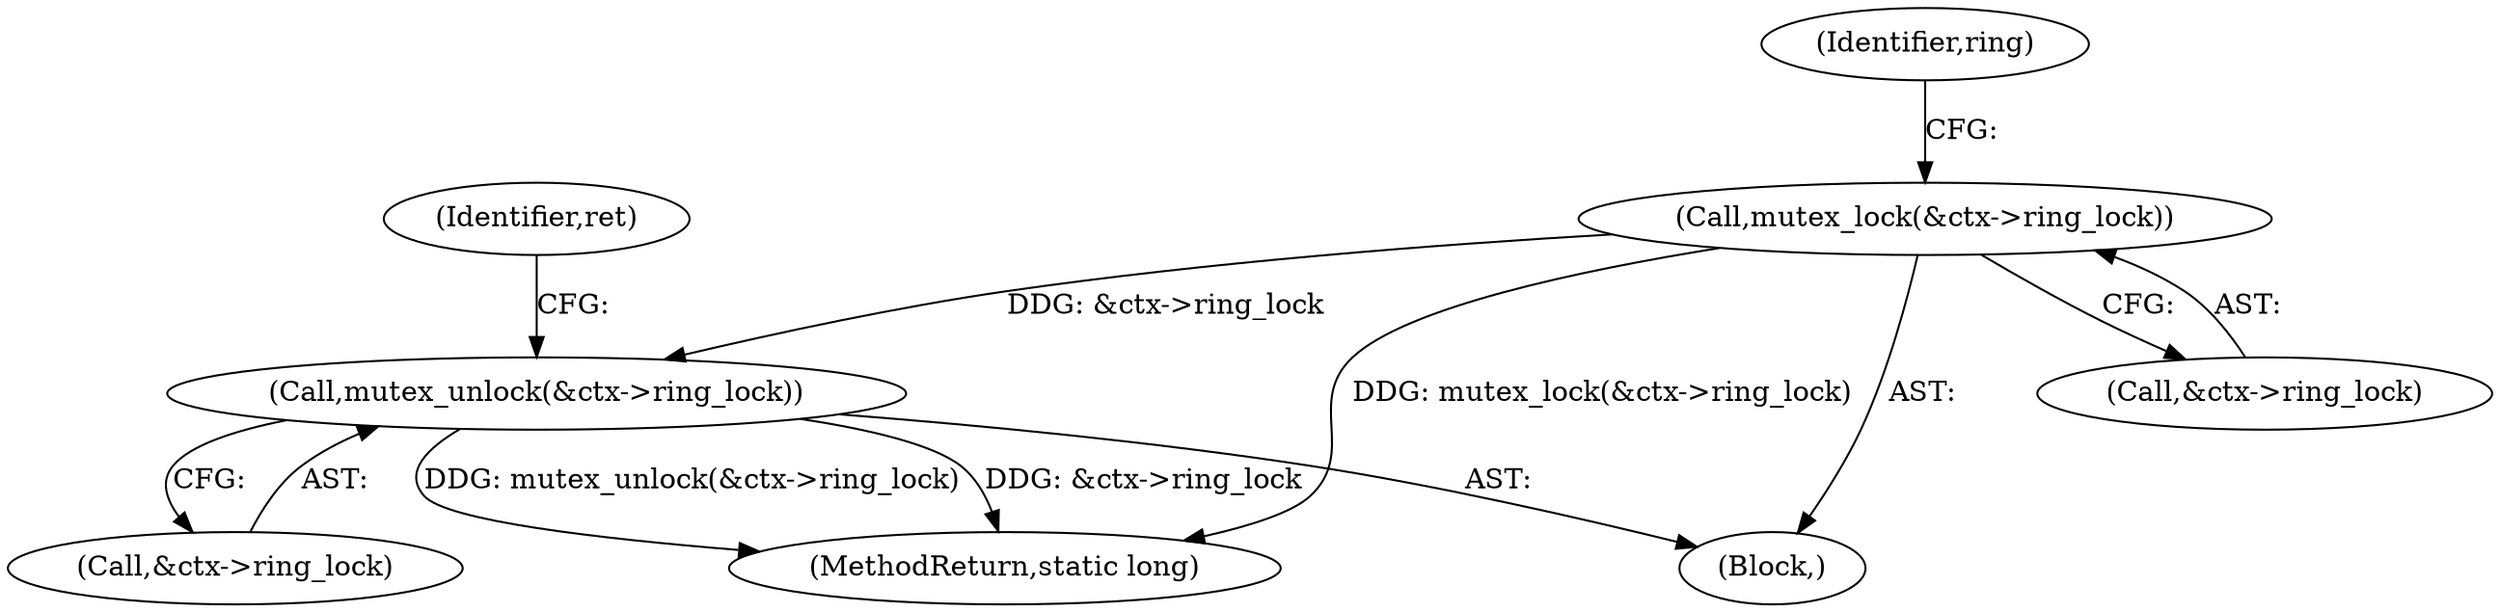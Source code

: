 digraph "0_linux_edfbbf388f293d70bf4b7c0bc38774d05e6f711a@API" {
"1000115" [label="(Call,mutex_lock(&ctx->ring_lock))"];
"1000278" [label="(Call,mutex_unlock(&ctx->ring_lock))"];
"1000278" [label="(Call,mutex_unlock(&ctx->ring_lock))"];
"1000121" [label="(Identifier,ring)"];
"1000115" [label="(Call,mutex_lock(&ctx->ring_lock))"];
"1000279" [label="(Call,&ctx->ring_lock)"];
"1000284" [label="(Identifier,ret)"];
"1000116" [label="(Call,&ctx->ring_lock)"];
"1000285" [label="(MethodReturn,static long)"];
"1000105" [label="(Block,)"];
"1000115" -> "1000105"  [label="AST: "];
"1000115" -> "1000116"  [label="CFG: "];
"1000116" -> "1000115"  [label="AST: "];
"1000121" -> "1000115"  [label="CFG: "];
"1000115" -> "1000285"  [label="DDG: mutex_lock(&ctx->ring_lock)"];
"1000115" -> "1000278"  [label="DDG: &ctx->ring_lock"];
"1000278" -> "1000105"  [label="AST: "];
"1000278" -> "1000279"  [label="CFG: "];
"1000279" -> "1000278"  [label="AST: "];
"1000284" -> "1000278"  [label="CFG: "];
"1000278" -> "1000285"  [label="DDG: mutex_unlock(&ctx->ring_lock)"];
"1000278" -> "1000285"  [label="DDG: &ctx->ring_lock"];
}
